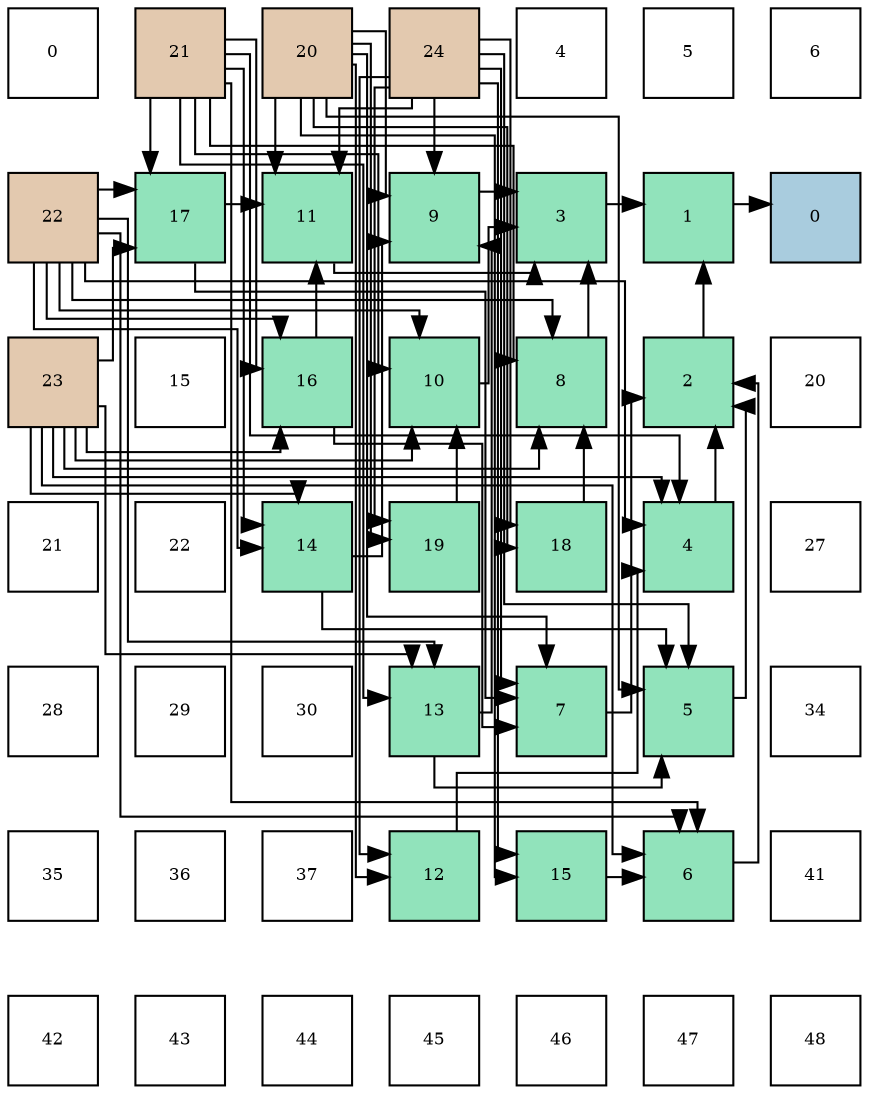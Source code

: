digraph layout{
 rankdir=TB;
 splines=ortho;
 node [style=filled shape=square fixedsize=true width=0.6];
0[label="0", fontsize=8, fillcolor="#ffffff"];
1[label="21", fontsize=8, fillcolor="#e3c9af"];
2[label="20", fontsize=8, fillcolor="#e3c9af"];
3[label="24", fontsize=8, fillcolor="#e3c9af"];
4[label="4", fontsize=8, fillcolor="#ffffff"];
5[label="5", fontsize=8, fillcolor="#ffffff"];
6[label="6", fontsize=8, fillcolor="#ffffff"];
7[label="22", fontsize=8, fillcolor="#e3c9af"];
8[label="17", fontsize=8, fillcolor="#91e3bb"];
9[label="11", fontsize=8, fillcolor="#91e3bb"];
10[label="9", fontsize=8, fillcolor="#91e3bb"];
11[label="3", fontsize=8, fillcolor="#91e3bb"];
12[label="1", fontsize=8, fillcolor="#91e3bb"];
13[label="0", fontsize=8, fillcolor="#a9ccde"];
14[label="23", fontsize=8, fillcolor="#e3c9af"];
15[label="15", fontsize=8, fillcolor="#ffffff"];
16[label="16", fontsize=8, fillcolor="#91e3bb"];
17[label="10", fontsize=8, fillcolor="#91e3bb"];
18[label="8", fontsize=8, fillcolor="#91e3bb"];
19[label="2", fontsize=8, fillcolor="#91e3bb"];
20[label="20", fontsize=8, fillcolor="#ffffff"];
21[label="21", fontsize=8, fillcolor="#ffffff"];
22[label="22", fontsize=8, fillcolor="#ffffff"];
23[label="14", fontsize=8, fillcolor="#91e3bb"];
24[label="19", fontsize=8, fillcolor="#91e3bb"];
25[label="18", fontsize=8, fillcolor="#91e3bb"];
26[label="4", fontsize=8, fillcolor="#91e3bb"];
27[label="27", fontsize=8, fillcolor="#ffffff"];
28[label="28", fontsize=8, fillcolor="#ffffff"];
29[label="29", fontsize=8, fillcolor="#ffffff"];
30[label="30", fontsize=8, fillcolor="#ffffff"];
31[label="13", fontsize=8, fillcolor="#91e3bb"];
32[label="7", fontsize=8, fillcolor="#91e3bb"];
33[label="5", fontsize=8, fillcolor="#91e3bb"];
34[label="34", fontsize=8, fillcolor="#ffffff"];
35[label="35", fontsize=8, fillcolor="#ffffff"];
36[label="36", fontsize=8, fillcolor="#ffffff"];
37[label="37", fontsize=8, fillcolor="#ffffff"];
38[label="12", fontsize=8, fillcolor="#91e3bb"];
39[label="15", fontsize=8, fillcolor="#91e3bb"];
40[label="6", fontsize=8, fillcolor="#91e3bb"];
41[label="41", fontsize=8, fillcolor="#ffffff"];
42[label="42", fontsize=8, fillcolor="#ffffff"];
43[label="43", fontsize=8, fillcolor="#ffffff"];
44[label="44", fontsize=8, fillcolor="#ffffff"];
45[label="45", fontsize=8, fillcolor="#ffffff"];
46[label="46", fontsize=8, fillcolor="#ffffff"];
47[label="47", fontsize=8, fillcolor="#ffffff"];
48[label="48", fontsize=8, fillcolor="#ffffff"];
edge [constraint=false, style=vis];12 -> 13;
19 -> 12;
11 -> 12;
26 -> 19;
33 -> 19;
40 -> 19;
32 -> 19;
18 -> 11;
10 -> 11;
17 -> 11;
9 -> 11;
38 -> 26;
1 -> 26;
7 -> 26;
14 -> 26;
31 -> 33;
23 -> 33;
2 -> 33;
3 -> 33;
39 -> 40;
1 -> 40;
7 -> 40;
14 -> 40;
16 -> 32;
8 -> 32;
2 -> 32;
3 -> 32;
25 -> 18;
1 -> 18;
7 -> 18;
14 -> 18;
31 -> 10;
23 -> 10;
2 -> 10;
3 -> 10;
24 -> 17;
1 -> 17;
7 -> 17;
14 -> 17;
16 -> 9;
8 -> 9;
2 -> 9;
3 -> 9;
2 -> 38;
3 -> 38;
1 -> 31;
7 -> 31;
14 -> 31;
1 -> 23;
7 -> 23;
14 -> 23;
2 -> 39;
3 -> 39;
1 -> 16;
7 -> 16;
14 -> 16;
1 -> 8;
7 -> 8;
14 -> 8;
2 -> 25;
3 -> 25;
2 -> 24;
3 -> 24;
edge [constraint=true, style=invis];
0 -> 7 -> 14 -> 21 -> 28 -> 35 -> 42;
1 -> 8 -> 15 -> 22 -> 29 -> 36 -> 43;
2 -> 9 -> 16 -> 23 -> 30 -> 37 -> 44;
3 -> 10 -> 17 -> 24 -> 31 -> 38 -> 45;
4 -> 11 -> 18 -> 25 -> 32 -> 39 -> 46;
5 -> 12 -> 19 -> 26 -> 33 -> 40 -> 47;
6 -> 13 -> 20 -> 27 -> 34 -> 41 -> 48;
rank = same {0 -> 1 -> 2 -> 3 -> 4 -> 5 -> 6};
rank = same {7 -> 8 -> 9 -> 10 -> 11 -> 12 -> 13};
rank = same {14 -> 15 -> 16 -> 17 -> 18 -> 19 -> 20};
rank = same {21 -> 22 -> 23 -> 24 -> 25 -> 26 -> 27};
rank = same {28 -> 29 -> 30 -> 31 -> 32 -> 33 -> 34};
rank = same {35 -> 36 -> 37 -> 38 -> 39 -> 40 -> 41};
rank = same {42 -> 43 -> 44 -> 45 -> 46 -> 47 -> 48};
}
